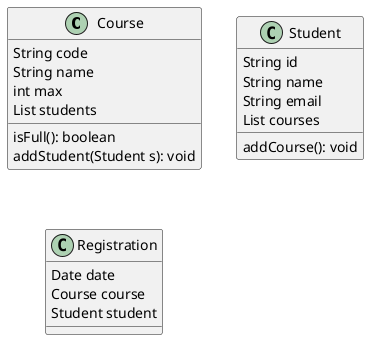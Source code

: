 @startuml CourseManagement


class Course{
    String code
    String name
    int max
    List students
    isFull(): boolean
    addStudent(Student s): void
}

class Student{
    String id
    String name
    String email
    List courses

    addCourse(): void
}

class Registration{
    Date date
    Course course
    Student student
}

@enduml